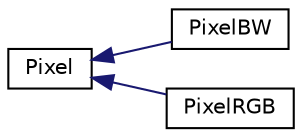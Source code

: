 digraph "Graphical Class Hierarchy"
{
  edge [fontname="Helvetica",fontsize="10",labelfontname="Helvetica",labelfontsize="10"];
  node [fontname="Helvetica",fontsize="10",shape=record];
  rankdir="LR";
  Node1 [label="Pixel",height=0.2,width=0.4,color="black", fillcolor="white", style="filled",URL="$class_pixel.html"];
  Node1 -> Node2 [dir="back",color="midnightblue",fontsize="10",style="solid",fontname="Helvetica"];
  Node2 [label="PixelBW",height=0.2,width=0.4,color="black", fillcolor="white", style="filled",URL="$class_pixel_b_w.html",tooltip="Declaration of class that represents a monocolor black and white pixel. "];
  Node1 -> Node3 [dir="back",color="midnightblue",fontsize="10",style="solid",fontname="Helvetica"];
  Node3 [label="PixelRGB",height=0.2,width=0.4,color="black", fillcolor="white", style="filled",URL="$class_pixel_r_g_b.html",tooltip="Declaration of the class that represents a tricolor RGB pixel. "];
}
